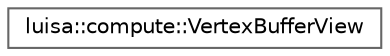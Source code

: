digraph "类继承关系图"
{
 // LATEX_PDF_SIZE
  bgcolor="transparent";
  edge [fontname=Helvetica,fontsize=10,labelfontname=Helvetica,labelfontsize=10];
  node [fontname=Helvetica,fontsize=10,shape=box,height=0.2,width=0.4];
  rankdir="LR";
  Node0 [id="Node000000",label="luisa::compute::VertexBufferView",height=0.2,width=0.4,color="grey40", fillcolor="white", style="filled",URL="$classluisa_1_1compute_1_1_vertex_buffer_view.html",tooltip=" "];
}
